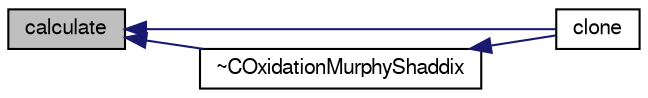 digraph "calculate"
{
  bgcolor="transparent";
  edge [fontname="FreeSans",fontsize="10",labelfontname="FreeSans",labelfontsize="10"];
  node [fontname="FreeSans",fontsize="10",shape=record];
  rankdir="LR";
  Node279 [label="calculate",height=0.2,width=0.4,color="black", fillcolor="grey75", style="filled", fontcolor="black"];
  Node279 -> Node280 [dir="back",color="midnightblue",fontsize="10",style="solid",fontname="FreeSans"];
  Node280 [label="clone",height=0.2,width=0.4,color="black",URL="$a23634.html#a95a64b2a3c8105f645755a2c0c4d9881",tooltip="Construct and return a clone. "];
  Node279 -> Node281 [dir="back",color="midnightblue",fontsize="10",style="solid",fontname="FreeSans"];
  Node281 [label="~COxidationMurphyShaddix",height=0.2,width=0.4,color="black",URL="$a23634.html#a81dbc5df747b5768b741c7d1fb63f46f",tooltip="Destructor. "];
  Node281 -> Node280 [dir="back",color="midnightblue",fontsize="10",style="solid",fontname="FreeSans"];
}
